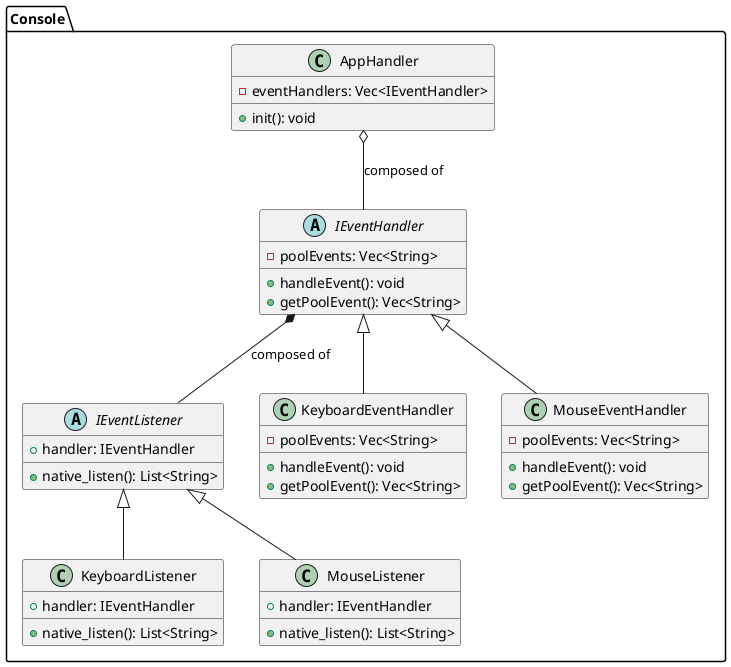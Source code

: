 @startuml input-listener-console
package "Console" {

    abstract class IEventListener {
        +handler: IEventHandler
        +native_listen(): List<String>
    }

    class KeyboardListener {
        +handler: IEventHandler
        +native_listen(): List<String>
    }

    class MouseListener {
        +handler: IEventHandler
        +native_listen(): List<String>
    }

    IEventListener <|-- KeyboardListener
    IEventListener <|-- MouseListener

    abstract class IEventHandler {
        -poolEvents: Vec<String>
        +handleEvent(): void
        +getPoolEvent(): Vec<String>
    }

    class KeyboardEventHandler {
        -poolEvents: Vec<String>
        +handleEvent(): void
        +getPoolEvent(): Vec<String>
    }

    class MouseEventHandler {
        -poolEvents: Vec<String>
        +handleEvent(): void
        +getPoolEvent(): Vec<String>
    }

    IEventHandler <|-- KeyboardEventHandler
    IEventHandler <|-- MouseEventHandler

    IEventHandler *-- IEventListener : "composed of"

    class AppHandler {
        -eventHandlers: Vec<IEventHandler>
        +init(): void
    }

    AppHandler o-- IEventHandler : "composed of"

}
@enduml
